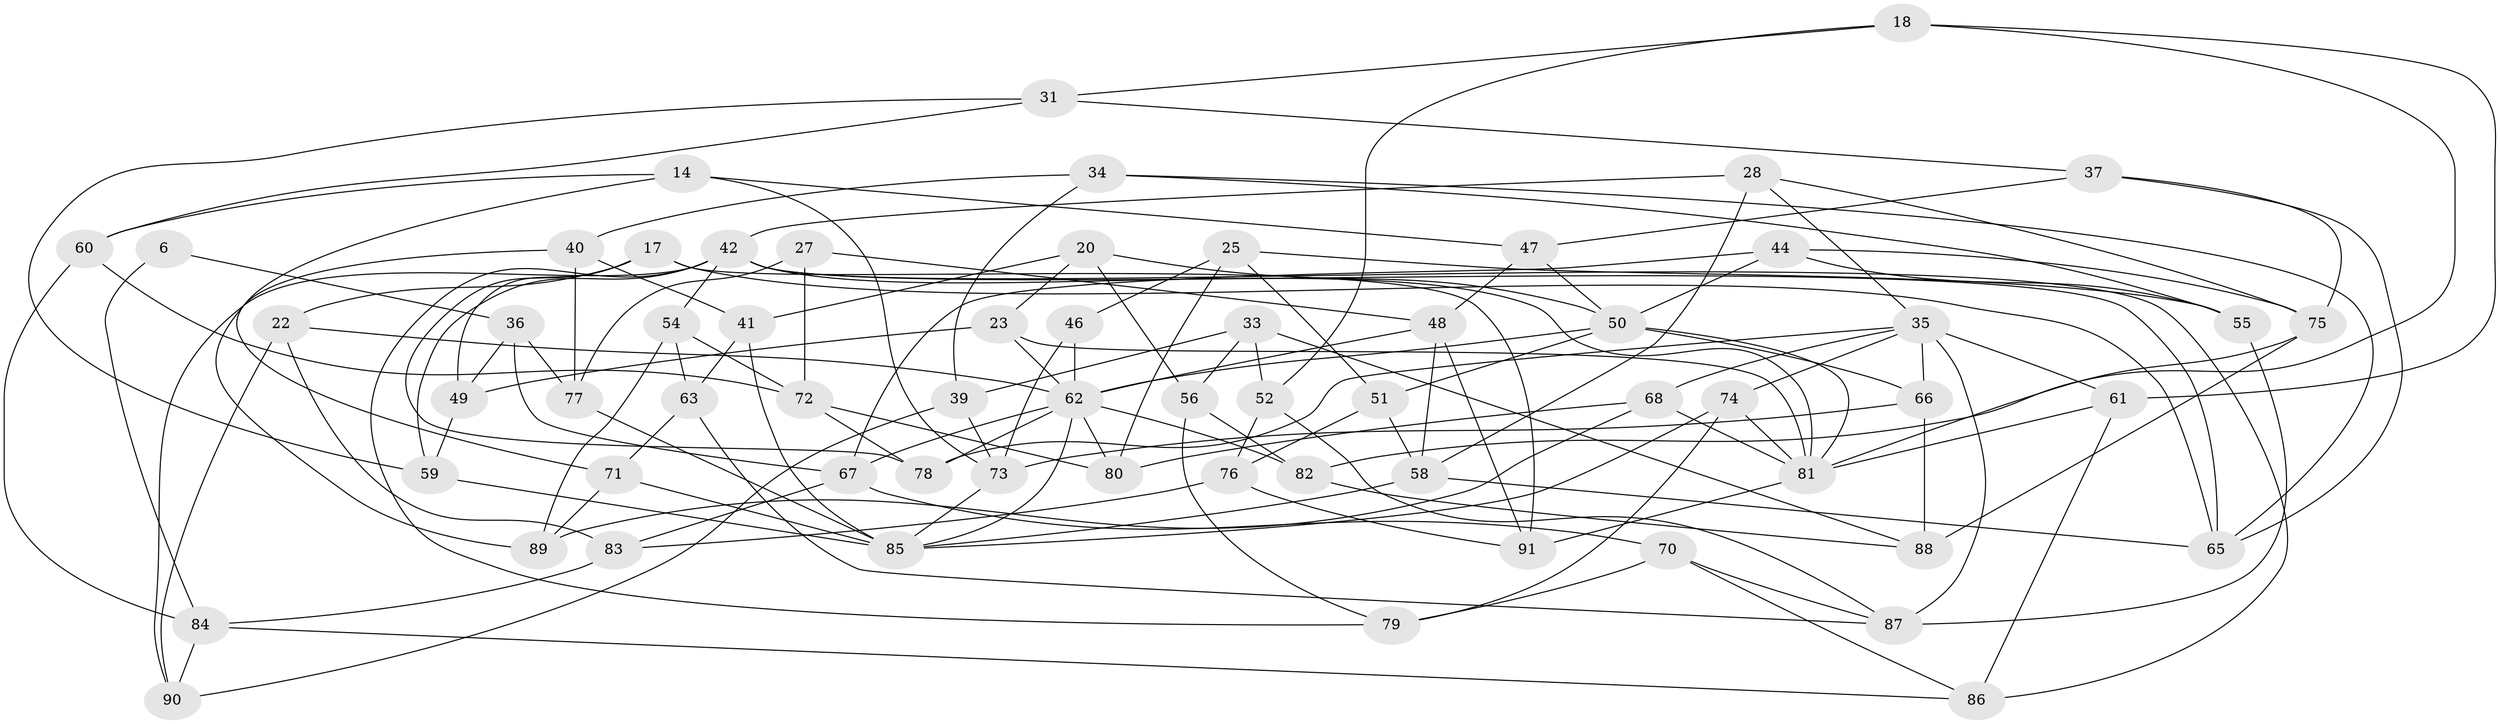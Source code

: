 // original degree distribution, {4: 1.0}
// Generated by graph-tools (version 1.1) at 2025/03/03/04/25 22:03:52]
// undirected, 63 vertices, 141 edges
graph export_dot {
graph [start="1"]
  node [color=gray90,style=filled];
  6;
  14;
  17 [super="+5"];
  18;
  20;
  22;
  23;
  25;
  27;
  28;
  31;
  33;
  34;
  35 [super="+32"];
  36 [super="+4"];
  37;
  39;
  40;
  41;
  42 [super="+7+19"];
  44;
  46 [super="+3"];
  47;
  48 [super="+8"];
  49;
  50 [super="+13"];
  51;
  52;
  54;
  55;
  56;
  58 [super="+29"];
  59;
  60;
  61;
  62 [super="+38+53"];
  63;
  65 [super="+30"];
  66 [super="+64"];
  67 [super="+24"];
  68;
  70;
  71;
  72 [super="+26"];
  73 [super="+10"];
  74;
  75 [super="+16"];
  76;
  77;
  78;
  79;
  80;
  81 [super="+12+21"];
  82;
  83;
  84 [super="+45"];
  85 [super="+1+69"];
  86;
  87 [super="+43"];
  88 [super="+57"];
  89;
  90;
  91;
  6 -- 84 [weight=2];
  6 -- 36 [weight=2];
  14 -- 73;
  14 -- 60;
  14 -- 71;
  14 -- 47;
  17 -- 78;
  17 -- 65 [weight=2];
  17 -- 49;
  17 -- 91;
  17 -- 22;
  18 -- 31;
  18 -- 82;
  18 -- 61;
  18 -- 52;
  20 -- 41;
  20 -- 23;
  20 -- 56;
  20 -- 50;
  22 -- 83;
  22 -- 90;
  22 -- 62;
  23 -- 49;
  23 -- 62;
  23 -- 81;
  25 -- 80;
  25 -- 55;
  25 -- 51;
  25 -- 46;
  27 -- 72 [weight=2];
  27 -- 77;
  27 -- 48;
  28 -- 35;
  28 -- 42;
  28 -- 58;
  28 -- 75;
  31 -- 59;
  31 -- 60;
  31 -- 37;
  33 -- 56;
  33 -- 52;
  33 -- 39;
  33 -- 88;
  34 -- 55;
  34 -- 40;
  34 -- 39;
  34 -- 65;
  35 -- 61;
  35 -- 66;
  35 -- 68;
  35 -- 87 [weight=2];
  35 -- 74;
  35 -- 78;
  36 -- 67 [weight=2];
  36 -- 49;
  36 -- 77;
  37 -- 75;
  37 -- 47;
  37 -- 65;
  39 -- 73;
  39 -- 90;
  40 -- 77;
  40 -- 89;
  40 -- 41;
  41 -- 85;
  41 -- 63;
  42 -- 86;
  42 -- 54;
  42 -- 59;
  42 -- 90;
  42 -- 79;
  42 -- 65;
  42 -- 81;
  44 -- 55;
  44 -- 75;
  44 -- 67;
  44 -- 50;
  46 -- 62 [weight=3];
  46 -- 73 [weight=2];
  47 -- 50;
  47 -- 48;
  48 -- 58 [weight=2];
  48 -- 91;
  48 -- 62;
  49 -- 59;
  50 -- 51;
  50 -- 66 [weight=2];
  50 -- 62;
  50 -- 81;
  51 -- 76;
  51 -- 58;
  52 -- 76;
  52 -- 87;
  54 -- 89;
  54 -- 63;
  54 -- 72;
  55 -- 87;
  56 -- 79;
  56 -- 82;
  58 -- 85;
  58 -- 65;
  59 -- 85;
  60 -- 72;
  60 -- 84;
  61 -- 86;
  61 -- 81;
  62 -- 80;
  62 -- 67;
  62 -- 78;
  62 -- 82;
  62 -- 85;
  63 -- 87;
  63 -- 71;
  66 -- 88 [weight=2];
  66 -- 73;
  67 -- 83;
  67 -- 70;
  68 -- 80;
  68 -- 89;
  68 -- 81;
  70 -- 86;
  70 -- 79;
  70 -- 87;
  71 -- 89;
  71 -- 85;
  72 -- 80;
  72 -- 78;
  73 -- 85;
  74 -- 79;
  74 -- 85;
  74 -- 81;
  75 -- 88 [weight=2];
  75 -- 81;
  76 -- 83;
  76 -- 91;
  77 -- 85;
  81 -- 91;
  82 -- 88;
  83 -- 84;
  84 -- 90;
  84 -- 86;
}
